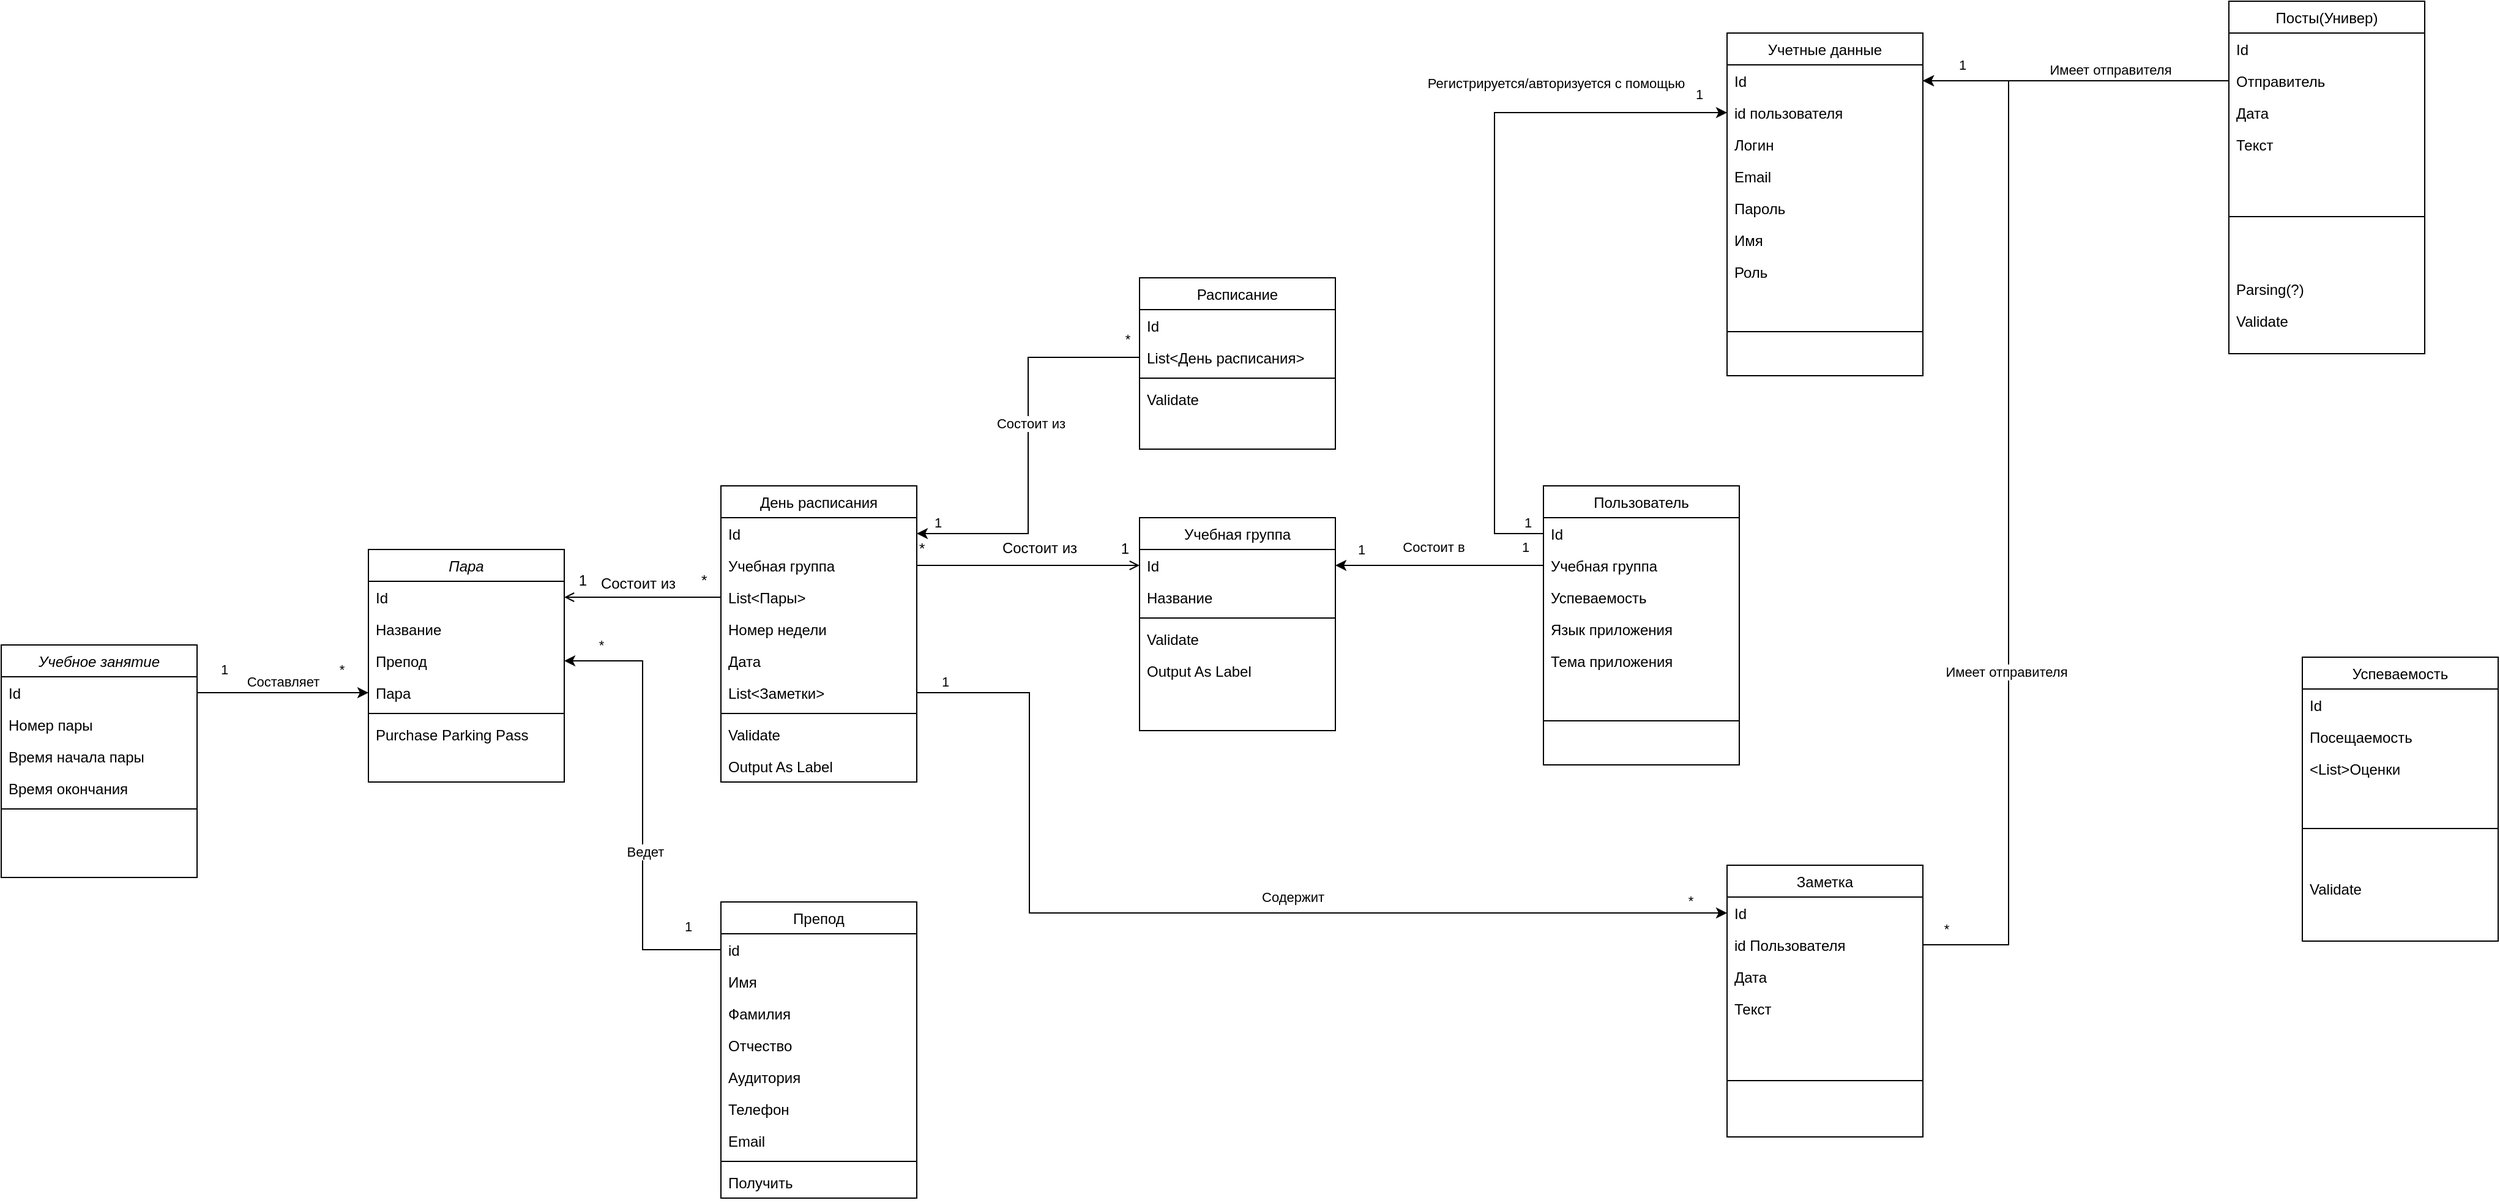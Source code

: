 <mxfile version="16.5.1" type="device"><diagram id="C5RBs43oDa-KdzZeNtuy" name="Page-1"><mxGraphModel dx="2782" dy="2187" grid="1" gridSize="10" guides="1" tooltips="1" connect="1" arrows="1" fold="1" page="1" pageScale="1" pageWidth="827" pageHeight="1169" math="0" shadow="0"><root><mxCell id="WIyWlLk6GJQsqaUBKTNV-0"/><mxCell id="WIyWlLk6GJQsqaUBKTNV-1" parent="WIyWlLk6GJQsqaUBKTNV-0"/><mxCell id="zkfFHV4jXpPFQw0GAbJ--0" value="Пара" style="swimlane;fontStyle=2;align=center;verticalAlign=top;childLayout=stackLayout;horizontal=1;startSize=26;horizontalStack=0;resizeParent=1;resizeLast=0;collapsible=1;marginBottom=0;rounded=0;shadow=0;strokeWidth=1;" parent="WIyWlLk6GJQsqaUBKTNV-1" vertex="1"><mxGeometry x="220" y="172" width="160" height="190" as="geometry"><mxRectangle x="230" y="140" width="160" height="26" as="alternateBounds"/></mxGeometry></mxCell><mxCell id="zkfFHV4jXpPFQw0GAbJ--1" value="Id" style="text;align=left;verticalAlign=top;spacingLeft=4;spacingRight=4;overflow=hidden;rotatable=0;points=[[0,0.5],[1,0.5]];portConstraint=eastwest;" parent="zkfFHV4jXpPFQw0GAbJ--0" vertex="1"><mxGeometry y="26" width="160" height="26" as="geometry"/></mxCell><mxCell id="zkfFHV4jXpPFQw0GAbJ--2" value="Название" style="text;align=left;verticalAlign=top;spacingLeft=4;spacingRight=4;overflow=hidden;rotatable=0;points=[[0,0.5],[1,0.5]];portConstraint=eastwest;rounded=0;shadow=0;html=0;" parent="zkfFHV4jXpPFQw0GAbJ--0" vertex="1"><mxGeometry y="52" width="160" height="26" as="geometry"/></mxCell><mxCell id="zkfFHV4jXpPFQw0GAbJ--3" value="Препод" style="text;align=left;verticalAlign=top;spacingLeft=4;spacingRight=4;overflow=hidden;rotatable=0;points=[[0,0.5],[1,0.5]];portConstraint=eastwest;rounded=0;shadow=0;html=0;" parent="zkfFHV4jXpPFQw0GAbJ--0" vertex="1"><mxGeometry y="78" width="160" height="26" as="geometry"/></mxCell><mxCell id="HMLo1GvduJwZ5FyDt5R9-80" value="Пара" style="text;align=left;verticalAlign=top;spacingLeft=4;spacingRight=4;overflow=hidden;rotatable=0;points=[[0,0.5],[1,0.5]];portConstraint=eastwest;" vertex="1" parent="zkfFHV4jXpPFQw0GAbJ--0"><mxGeometry y="104" width="160" height="26" as="geometry"/></mxCell><mxCell id="zkfFHV4jXpPFQw0GAbJ--4" value="" style="line;html=1;strokeWidth=1;align=left;verticalAlign=middle;spacingTop=-1;spacingLeft=3;spacingRight=3;rotatable=0;labelPosition=right;points=[];portConstraint=eastwest;" parent="zkfFHV4jXpPFQw0GAbJ--0" vertex="1"><mxGeometry y="130" width="160" height="8" as="geometry"/></mxCell><mxCell id="zkfFHV4jXpPFQw0GAbJ--5" value="Purchase Parking Pass" style="text;align=left;verticalAlign=top;spacingLeft=4;spacingRight=4;overflow=hidden;rotatable=0;points=[[0,0.5],[1,0.5]];portConstraint=eastwest;" parent="zkfFHV4jXpPFQw0GAbJ--0" vertex="1"><mxGeometry y="138" width="160" height="26" as="geometry"/></mxCell><mxCell id="zkfFHV4jXpPFQw0GAbJ--13" value="Препод" style="swimlane;fontStyle=0;align=center;verticalAlign=top;childLayout=stackLayout;horizontal=1;startSize=26;horizontalStack=0;resizeParent=1;resizeLast=0;collapsible=1;marginBottom=0;rounded=0;shadow=0;strokeWidth=1;" parent="WIyWlLk6GJQsqaUBKTNV-1" vertex="1"><mxGeometry x="508" y="460" width="160" height="242" as="geometry"><mxRectangle x="340" y="380" width="170" height="26" as="alternateBounds"/></mxGeometry></mxCell><mxCell id="zkfFHV4jXpPFQw0GAbJ--14" value="id" style="text;align=left;verticalAlign=top;spacingLeft=4;spacingRight=4;overflow=hidden;rotatable=0;points=[[0,0.5],[1,0.5]];portConstraint=eastwest;" parent="zkfFHV4jXpPFQw0GAbJ--13" vertex="1"><mxGeometry y="26" width="160" height="26" as="geometry"/></mxCell><mxCell id="HMLo1GvduJwZ5FyDt5R9-19" value="Имя" style="text;align=left;verticalAlign=top;spacingLeft=4;spacingRight=4;overflow=hidden;rotatable=0;points=[[0,0.5],[1,0.5]];portConstraint=eastwest;" vertex="1" parent="zkfFHV4jXpPFQw0GAbJ--13"><mxGeometry y="52" width="160" height="26" as="geometry"/></mxCell><mxCell id="HMLo1GvduJwZ5FyDt5R9-20" value="Фамилия" style="text;align=left;verticalAlign=top;spacingLeft=4;spacingRight=4;overflow=hidden;rotatable=0;points=[[0,0.5],[1,0.5]];portConstraint=eastwest;" vertex="1" parent="zkfFHV4jXpPFQw0GAbJ--13"><mxGeometry y="78" width="160" height="26" as="geometry"/></mxCell><mxCell id="HMLo1GvduJwZ5FyDt5R9-21" value="Отчество" style="text;align=left;verticalAlign=top;spacingLeft=4;spacingRight=4;overflow=hidden;rotatable=0;points=[[0,0.5],[1,0.5]];portConstraint=eastwest;" vertex="1" parent="zkfFHV4jXpPFQw0GAbJ--13"><mxGeometry y="104" width="160" height="26" as="geometry"/></mxCell><mxCell id="HMLo1GvduJwZ5FyDt5R9-23" value="Аудитория" style="text;align=left;verticalAlign=top;spacingLeft=4;spacingRight=4;overflow=hidden;rotatable=0;points=[[0,0.5],[1,0.5]];portConstraint=eastwest;" vertex="1" parent="zkfFHV4jXpPFQw0GAbJ--13"><mxGeometry y="130" width="160" height="26" as="geometry"/></mxCell><mxCell id="HMLo1GvduJwZ5FyDt5R9-24" value="Телефон" style="text;align=left;verticalAlign=top;spacingLeft=4;spacingRight=4;overflow=hidden;rotatable=0;points=[[0,0.5],[1,0.5]];portConstraint=eastwest;" vertex="1" parent="zkfFHV4jXpPFQw0GAbJ--13"><mxGeometry y="156" width="160" height="26" as="geometry"/></mxCell><mxCell id="HMLo1GvduJwZ5FyDt5R9-28" value="Email" style="text;align=left;verticalAlign=top;spacingLeft=4;spacingRight=4;overflow=hidden;rotatable=0;points=[[0,0.5],[1,0.5]];portConstraint=eastwest;" vertex="1" parent="zkfFHV4jXpPFQw0GAbJ--13"><mxGeometry y="182" width="160" height="26" as="geometry"/></mxCell><mxCell id="zkfFHV4jXpPFQw0GAbJ--15" value="" style="line;html=1;strokeWidth=1;align=left;verticalAlign=middle;spacingTop=-1;spacingLeft=3;spacingRight=3;rotatable=0;labelPosition=right;points=[];portConstraint=eastwest;" parent="zkfFHV4jXpPFQw0GAbJ--13" vertex="1"><mxGeometry y="208" width="160" height="8" as="geometry"/></mxCell><mxCell id="HMLo1GvduJwZ5FyDt5R9-22" value="Получить" style="text;align=left;verticalAlign=top;spacingLeft=4;spacingRight=4;overflow=hidden;rotatable=0;points=[[0,0.5],[1,0.5]];portConstraint=eastwest;" vertex="1" parent="zkfFHV4jXpPFQw0GAbJ--13"><mxGeometry y="216" width="160" height="26" as="geometry"/></mxCell><mxCell id="zkfFHV4jXpPFQw0GAbJ--17" value="День расписания" style="swimlane;fontStyle=0;align=center;verticalAlign=top;childLayout=stackLayout;horizontal=1;startSize=26;horizontalStack=0;resizeParent=1;resizeLast=0;collapsible=1;marginBottom=0;rounded=0;shadow=0;strokeWidth=1;" parent="WIyWlLk6GJQsqaUBKTNV-1" vertex="1"><mxGeometry x="508" y="120" width="160" height="242" as="geometry"><mxRectangle x="550" y="140" width="160" height="26" as="alternateBounds"/></mxGeometry></mxCell><mxCell id="zkfFHV4jXpPFQw0GAbJ--18" value="Id" style="text;align=left;verticalAlign=top;spacingLeft=4;spacingRight=4;overflow=hidden;rotatable=0;points=[[0,0.5],[1,0.5]];portConstraint=eastwest;" parent="zkfFHV4jXpPFQw0GAbJ--17" vertex="1"><mxGeometry y="26" width="160" height="26" as="geometry"/></mxCell><mxCell id="zkfFHV4jXpPFQw0GAbJ--19" value="Учебная группа" style="text;align=left;verticalAlign=top;spacingLeft=4;spacingRight=4;overflow=hidden;rotatable=0;points=[[0,0.5],[1,0.5]];portConstraint=eastwest;rounded=0;shadow=0;html=0;" parent="zkfFHV4jXpPFQw0GAbJ--17" vertex="1"><mxGeometry y="52" width="160" height="26" as="geometry"/></mxCell><mxCell id="zkfFHV4jXpPFQw0GAbJ--20" value="List&lt;Пары&gt;" style="text;align=left;verticalAlign=top;spacingLeft=4;spacingRight=4;overflow=hidden;rotatable=0;points=[[0,0.5],[1,0.5]];portConstraint=eastwest;rounded=0;shadow=0;html=0;" parent="zkfFHV4jXpPFQw0GAbJ--17" vertex="1"><mxGeometry y="78" width="160" height="26" as="geometry"/></mxCell><mxCell id="LuhwkF0ytFlyWVQwrRC3-18" value="Номер недели" style="text;align=left;verticalAlign=top;spacingLeft=4;spacingRight=4;overflow=hidden;rotatable=0;points=[[0,0.5],[1,0.5]];portConstraint=eastwest;rounded=0;shadow=0;html=0;" parent="zkfFHV4jXpPFQw0GAbJ--17" vertex="1"><mxGeometry y="104" width="160" height="26" as="geometry"/></mxCell><mxCell id="HMLo1GvduJwZ5FyDt5R9-50" value="Дата" style="text;align=left;verticalAlign=top;spacingLeft=4;spacingRight=4;overflow=hidden;rotatable=0;points=[[0,0.5],[1,0.5]];portConstraint=eastwest;" vertex="1" parent="zkfFHV4jXpPFQw0GAbJ--17"><mxGeometry y="130" width="160" height="26" as="geometry"/></mxCell><mxCell id="HMLo1GvduJwZ5FyDt5R9-49" value="List&lt;Заметки&gt;" style="text;align=left;verticalAlign=top;spacingLeft=4;spacingRight=4;overflow=hidden;rotatable=0;points=[[0,0.5],[1,0.5]];portConstraint=eastwest;rounded=0;shadow=0;html=0;" vertex="1" parent="zkfFHV4jXpPFQw0GAbJ--17"><mxGeometry y="156" width="160" height="26" as="geometry"/></mxCell><mxCell id="zkfFHV4jXpPFQw0GAbJ--23" value="" style="line;html=1;strokeWidth=1;align=left;verticalAlign=middle;spacingTop=-1;spacingLeft=3;spacingRight=3;rotatable=0;labelPosition=right;points=[];portConstraint=eastwest;" parent="zkfFHV4jXpPFQw0GAbJ--17" vertex="1"><mxGeometry y="182" width="160" height="8" as="geometry"/></mxCell><mxCell id="zkfFHV4jXpPFQw0GAbJ--24" value="Validate" style="text;align=left;verticalAlign=top;spacingLeft=4;spacingRight=4;overflow=hidden;rotatable=0;points=[[0,0.5],[1,0.5]];portConstraint=eastwest;" parent="zkfFHV4jXpPFQw0GAbJ--17" vertex="1"><mxGeometry y="190" width="160" height="26" as="geometry"/></mxCell><mxCell id="zkfFHV4jXpPFQw0GAbJ--25" value="Output As Label" style="text;align=left;verticalAlign=top;spacingLeft=4;spacingRight=4;overflow=hidden;rotatable=0;points=[[0,0.5],[1,0.5]];portConstraint=eastwest;" parent="zkfFHV4jXpPFQw0GAbJ--17" vertex="1"><mxGeometry y="216" width="160" height="26" as="geometry"/></mxCell><mxCell id="zkfFHV4jXpPFQw0GAbJ--26" value="" style="endArrow=open;shadow=0;strokeWidth=1;rounded=0;endFill=1;edgeStyle=elbowEdgeStyle;elbow=vertical;exitX=0;exitY=0.5;exitDx=0;exitDy=0;entryX=1;entryY=0.5;entryDx=0;entryDy=0;" parent="WIyWlLk6GJQsqaUBKTNV-1" source="zkfFHV4jXpPFQw0GAbJ--20" target="zkfFHV4jXpPFQw0GAbJ--1" edge="1"><mxGeometry x="0.5" y="41" relative="1" as="geometry"><mxPoint x="380" y="192" as="sourcePoint"/><mxPoint x="440" y="300" as="targetPoint"/><mxPoint x="-40" y="32" as="offset"/></mxGeometry></mxCell><mxCell id="zkfFHV4jXpPFQw0GAbJ--27" value="*" style="resizable=0;align=left;verticalAlign=bottom;labelBackgroundColor=none;fontSize=12;" parent="zkfFHV4jXpPFQw0GAbJ--26" connectable="0" vertex="1"><mxGeometry x="-1" relative="1" as="geometry"><mxPoint x="-18" y="-5" as="offset"/></mxGeometry></mxCell><mxCell id="zkfFHV4jXpPFQw0GAbJ--28" value="1" style="resizable=0;align=right;verticalAlign=bottom;labelBackgroundColor=none;fontSize=12;" parent="zkfFHV4jXpPFQw0GAbJ--26" connectable="0" vertex="1"><mxGeometry x="1" relative="1" as="geometry"><mxPoint x="20" y="-5" as="offset"/></mxGeometry></mxCell><mxCell id="zkfFHV4jXpPFQw0GAbJ--29" value="Состоит из" style="text;html=1;resizable=0;points=[];;align=center;verticalAlign=middle;labelBackgroundColor=none;rounded=0;shadow=0;strokeWidth=1;fontSize=12;" parent="zkfFHV4jXpPFQw0GAbJ--26" vertex="1" connectable="0"><mxGeometry x="0.5" y="49" relative="1" as="geometry"><mxPoint x="28" y="-60" as="offset"/></mxGeometry></mxCell><mxCell id="LuhwkF0ytFlyWVQwrRC3-2" value="Учебная группа" style="swimlane;fontStyle=0;align=center;verticalAlign=top;childLayout=stackLayout;horizontal=1;startSize=26;horizontalStack=0;resizeParent=1;resizeLast=0;collapsible=1;marginBottom=0;rounded=0;shadow=0;strokeWidth=1;" parent="WIyWlLk6GJQsqaUBKTNV-1" vertex="1"><mxGeometry x="850" y="146" width="160" height="174" as="geometry"><mxRectangle x="550" y="140" width="160" height="26" as="alternateBounds"/></mxGeometry></mxCell><mxCell id="LuhwkF0ytFlyWVQwrRC3-3" value="Id" style="text;align=left;verticalAlign=top;spacingLeft=4;spacingRight=4;overflow=hidden;rotatable=0;points=[[0,0.5],[1,0.5]];portConstraint=eastwest;" parent="LuhwkF0ytFlyWVQwrRC3-2" vertex="1"><mxGeometry y="26" width="160" height="26" as="geometry"/></mxCell><mxCell id="LuhwkF0ytFlyWVQwrRC3-4" value="Название" style="text;align=left;verticalAlign=top;spacingLeft=4;spacingRight=4;overflow=hidden;rotatable=0;points=[[0,0.5],[1,0.5]];portConstraint=eastwest;rounded=0;shadow=0;html=0;" parent="LuhwkF0ytFlyWVQwrRC3-2" vertex="1"><mxGeometry y="52" width="160" height="26" as="geometry"/></mxCell><mxCell id="LuhwkF0ytFlyWVQwrRC3-8" value="" style="line;html=1;strokeWidth=1;align=left;verticalAlign=middle;spacingTop=-1;spacingLeft=3;spacingRight=3;rotatable=0;labelPosition=right;points=[];portConstraint=eastwest;" parent="LuhwkF0ytFlyWVQwrRC3-2" vertex="1"><mxGeometry y="78" width="160" height="8" as="geometry"/></mxCell><mxCell id="LuhwkF0ytFlyWVQwrRC3-9" value="Validate" style="text;align=left;verticalAlign=top;spacingLeft=4;spacingRight=4;overflow=hidden;rotatable=0;points=[[0,0.5],[1,0.5]];portConstraint=eastwest;" parent="LuhwkF0ytFlyWVQwrRC3-2" vertex="1"><mxGeometry y="86" width="160" height="26" as="geometry"/></mxCell><mxCell id="LuhwkF0ytFlyWVQwrRC3-10" value="Output As Label" style="text;align=left;verticalAlign=top;spacingLeft=4;spacingRight=4;overflow=hidden;rotatable=0;points=[[0,0.5],[1,0.5]];portConstraint=eastwest;" parent="LuhwkF0ytFlyWVQwrRC3-2" vertex="1"><mxGeometry y="112" width="160" height="26" as="geometry"/></mxCell><mxCell id="LuhwkF0ytFlyWVQwrRC3-15" value="Расписание" style="swimlane;fontStyle=0;align=center;verticalAlign=top;childLayout=stackLayout;horizontal=1;startSize=26;horizontalStack=0;resizeParent=1;resizeLast=0;collapsible=1;marginBottom=0;rounded=0;shadow=0;strokeWidth=1;" parent="WIyWlLk6GJQsqaUBKTNV-1" vertex="1"><mxGeometry x="850" y="-50" width="160" height="140" as="geometry"><mxRectangle x="550" y="140" width="160" height="26" as="alternateBounds"/></mxGeometry></mxCell><mxCell id="LuhwkF0ytFlyWVQwrRC3-16" value="Id" style="text;align=left;verticalAlign=top;spacingLeft=4;spacingRight=4;overflow=hidden;rotatable=0;points=[[0,0.5],[1,0.5]];portConstraint=eastwest;" parent="LuhwkF0ytFlyWVQwrRC3-15" vertex="1"><mxGeometry y="26" width="160" height="26" as="geometry"/></mxCell><mxCell id="LuhwkF0ytFlyWVQwrRC3-17" value="List&lt;День расписания&gt;" style="text;align=left;verticalAlign=top;spacingLeft=4;spacingRight=4;overflow=hidden;rotatable=0;points=[[0,0.5],[1,0.5]];portConstraint=eastwest;rounded=0;shadow=0;html=0;" parent="LuhwkF0ytFlyWVQwrRC3-15" vertex="1"><mxGeometry y="52" width="160" height="26" as="geometry"/></mxCell><mxCell id="LuhwkF0ytFlyWVQwrRC3-21" value="" style="line;html=1;strokeWidth=1;align=left;verticalAlign=middle;spacingTop=-1;spacingLeft=3;spacingRight=3;rotatable=0;labelPosition=right;points=[];portConstraint=eastwest;" parent="LuhwkF0ytFlyWVQwrRC3-15" vertex="1"><mxGeometry y="78" width="160" height="8" as="geometry"/></mxCell><mxCell id="LuhwkF0ytFlyWVQwrRC3-22" value="Validate" style="text;align=left;verticalAlign=top;spacingLeft=4;spacingRight=4;overflow=hidden;rotatable=0;points=[[0,0.5],[1,0.5]];portConstraint=eastwest;" parent="LuhwkF0ytFlyWVQwrRC3-15" vertex="1"><mxGeometry y="86" width="160" height="26" as="geometry"/></mxCell><mxCell id="FzBFY5n84k5RlnvZ4wKI-0" value="Пользователь" style="swimlane;fontStyle=0;align=center;verticalAlign=top;childLayout=stackLayout;horizontal=1;startSize=26;horizontalStack=0;resizeParent=1;resizeLast=0;collapsible=1;marginBottom=0;rounded=0;shadow=0;strokeWidth=1;" parent="WIyWlLk6GJQsqaUBKTNV-1" vertex="1"><mxGeometry x="1180" y="120" width="160" height="228" as="geometry"><mxRectangle x="550" y="140" width="160" height="26" as="alternateBounds"/></mxGeometry></mxCell><mxCell id="FzBFY5n84k5RlnvZ4wKI-1" value="Id" style="text;align=left;verticalAlign=top;spacingLeft=4;spacingRight=4;overflow=hidden;rotatable=0;points=[[0,0.5],[1,0.5]];portConstraint=eastwest;" parent="FzBFY5n84k5RlnvZ4wKI-0" vertex="1"><mxGeometry y="26" width="160" height="26" as="geometry"/></mxCell><mxCell id="FzBFY5n84k5RlnvZ4wKI-7" value="Учебная группа&#10;" style="text;align=left;verticalAlign=top;spacingLeft=4;spacingRight=4;overflow=hidden;rotatable=0;points=[[0,0.5],[1,0.5]];portConstraint=eastwest;" parent="FzBFY5n84k5RlnvZ4wKI-0" vertex="1"><mxGeometry y="52" width="160" height="26" as="geometry"/></mxCell><mxCell id="FzBFY5n84k5RlnvZ4wKI-8" value="Успеваемость" style="text;align=left;verticalAlign=top;spacingLeft=4;spacingRight=4;overflow=hidden;rotatable=0;points=[[0,0.5],[1,0.5]];portConstraint=eastwest;" parent="FzBFY5n84k5RlnvZ4wKI-0" vertex="1"><mxGeometry y="78" width="160" height="26" as="geometry"/></mxCell><mxCell id="FzBFY5n84k5RlnvZ4wKI-10" value="Язык приложения" style="text;align=left;verticalAlign=top;spacingLeft=4;spacingRight=4;overflow=hidden;rotatable=0;points=[[0,0.5],[1,0.5]];portConstraint=eastwest;" parent="FzBFY5n84k5RlnvZ4wKI-0" vertex="1"><mxGeometry y="104" width="160" height="26" as="geometry"/></mxCell><mxCell id="HMLo1GvduJwZ5FyDt5R9-18" value="Тема приложения" style="text;align=left;verticalAlign=top;spacingLeft=4;spacingRight=4;overflow=hidden;rotatable=0;points=[[0,0.5],[1,0.5]];portConstraint=eastwest;" vertex="1" parent="FzBFY5n84k5RlnvZ4wKI-0"><mxGeometry y="130" width="160" height="26" as="geometry"/></mxCell><mxCell id="FzBFY5n84k5RlnvZ4wKI-3" value="" style="line;html=1;strokeWidth=1;align=left;verticalAlign=middle;spacingTop=-1;spacingLeft=3;spacingRight=3;rotatable=0;labelPosition=right;points=[];portConstraint=eastwest;" parent="FzBFY5n84k5RlnvZ4wKI-0" vertex="1"><mxGeometry y="156" width="160" height="72" as="geometry"/></mxCell><mxCell id="FzBFY5n84k5RlnvZ4wKI-5" value="" style="resizable=0;align=right;verticalAlign=bottom;labelBackgroundColor=none;fontSize=12;" parent="WIyWlLk6GJQsqaUBKTNV-1" connectable="0" vertex="1"><mxGeometry x="780" y="-80" as="geometry"/></mxCell><mxCell id="FzBFY5n84k5RlnvZ4wKI-15" value="Успеваемость" style="swimlane;fontStyle=0;align=center;verticalAlign=top;childLayout=stackLayout;horizontal=1;startSize=26;horizontalStack=0;resizeParent=1;resizeLast=0;collapsible=1;marginBottom=0;rounded=0;shadow=0;strokeWidth=1;" parent="WIyWlLk6GJQsqaUBKTNV-1" vertex="1"><mxGeometry x="1800" y="260" width="160" height="232" as="geometry"><mxRectangle x="550" y="140" width="160" height="26" as="alternateBounds"/></mxGeometry></mxCell><mxCell id="FzBFY5n84k5RlnvZ4wKI-16" value="Id" style="text;align=left;verticalAlign=top;spacingLeft=4;spacingRight=4;overflow=hidden;rotatable=0;points=[[0,0.5],[1,0.5]];portConstraint=eastwest;" parent="FzBFY5n84k5RlnvZ4wKI-15" vertex="1"><mxGeometry y="26" width="160" height="26" as="geometry"/></mxCell><mxCell id="FzBFY5n84k5RlnvZ4wKI-17" value="Посещаемость" style="text;align=left;verticalAlign=top;spacingLeft=4;spacingRight=4;overflow=hidden;rotatable=0;points=[[0,0.5],[1,0.5]];portConstraint=eastwest;" parent="FzBFY5n84k5RlnvZ4wKI-15" vertex="1"><mxGeometry y="52" width="160" height="26" as="geometry"/></mxCell><mxCell id="FzBFY5n84k5RlnvZ4wKI-19" value="&lt;List&gt;Оценки" style="text;align=left;verticalAlign=top;spacingLeft=4;spacingRight=4;overflow=hidden;rotatable=0;points=[[0,0.5],[1,0.5]];portConstraint=eastwest;" parent="FzBFY5n84k5RlnvZ4wKI-15" vertex="1"><mxGeometry y="78" width="160" height="26" as="geometry"/></mxCell><mxCell id="FzBFY5n84k5RlnvZ4wKI-20" value="" style="line;html=1;strokeWidth=1;align=left;verticalAlign=middle;spacingTop=-1;spacingLeft=3;spacingRight=3;rotatable=0;labelPosition=right;points=[];portConstraint=eastwest;" parent="FzBFY5n84k5RlnvZ4wKI-15" vertex="1"><mxGeometry y="104" width="160" height="72" as="geometry"/></mxCell><mxCell id="FzBFY5n84k5RlnvZ4wKI-21" value="Validate" style="text;align=left;verticalAlign=top;spacingLeft=4;spacingRight=4;overflow=hidden;rotatable=0;points=[[0,0.5],[1,0.5]];portConstraint=eastwest;" parent="FzBFY5n84k5RlnvZ4wKI-15" vertex="1"><mxGeometry y="176" width="160" height="30" as="geometry"/></mxCell><mxCell id="FzBFY5n84k5RlnvZ4wKI-33" value="Посты(Универ)" style="swimlane;fontStyle=0;align=center;verticalAlign=top;childLayout=stackLayout;horizontal=1;startSize=26;horizontalStack=0;resizeParent=1;resizeLast=0;collapsible=1;marginBottom=0;rounded=0;shadow=0;strokeWidth=1;" parent="WIyWlLk6GJQsqaUBKTNV-1" vertex="1"><mxGeometry x="1740" y="-276" width="160" height="288" as="geometry"><mxRectangle x="550" y="140" width="160" height="26" as="alternateBounds"/></mxGeometry></mxCell><mxCell id="FzBFY5n84k5RlnvZ4wKI-34" value="Id" style="text;align=left;verticalAlign=top;spacingLeft=4;spacingRight=4;overflow=hidden;rotatable=0;points=[[0,0.5],[1,0.5]];portConstraint=eastwest;" parent="FzBFY5n84k5RlnvZ4wKI-33" vertex="1"><mxGeometry y="26" width="160" height="26" as="geometry"/></mxCell><mxCell id="HMLo1GvduJwZ5FyDt5R9-46" value="Отправитель" style="text;align=left;verticalAlign=top;spacingLeft=4;spacingRight=4;overflow=hidden;rotatable=0;points=[[0,0.5],[1,0.5]];portConstraint=eastwest;" vertex="1" parent="FzBFY5n84k5RlnvZ4wKI-33"><mxGeometry y="52" width="160" height="26" as="geometry"/></mxCell><mxCell id="HMLo1GvduJwZ5FyDt5R9-47" value="Дата" style="text;align=left;verticalAlign=top;spacingLeft=4;spacingRight=4;overflow=hidden;rotatable=0;points=[[0,0.5],[1,0.5]];portConstraint=eastwest;" vertex="1" parent="FzBFY5n84k5RlnvZ4wKI-33"><mxGeometry y="78" width="160" height="26" as="geometry"/></mxCell><mxCell id="HMLo1GvduJwZ5FyDt5R9-48" value="Текст" style="text;align=left;verticalAlign=top;spacingLeft=4;spacingRight=4;overflow=hidden;rotatable=0;points=[[0,0.5],[1,0.5]];portConstraint=eastwest;" vertex="1" parent="FzBFY5n84k5RlnvZ4wKI-33"><mxGeometry y="104" width="160" height="26" as="geometry"/></mxCell><mxCell id="FzBFY5n84k5RlnvZ4wKI-36" value="" style="line;html=1;strokeWidth=1;align=left;verticalAlign=middle;spacingTop=-1;spacingLeft=3;spacingRight=3;rotatable=0;labelPosition=right;points=[];portConstraint=eastwest;" parent="FzBFY5n84k5RlnvZ4wKI-33" vertex="1"><mxGeometry y="130" width="160" height="92" as="geometry"/></mxCell><mxCell id="FzBFY5n84k5RlnvZ4wKI-41" value="Parsing(?)" style="text;align=left;verticalAlign=top;spacingLeft=4;spacingRight=4;overflow=hidden;rotatable=0;points=[[0,0.5],[1,0.5]];portConstraint=eastwest;" parent="FzBFY5n84k5RlnvZ4wKI-33" vertex="1"><mxGeometry y="222" width="160" height="26" as="geometry"/></mxCell><mxCell id="FzBFY5n84k5RlnvZ4wKI-37" value="Validate" style="text;align=left;verticalAlign=top;spacingLeft=4;spacingRight=4;overflow=hidden;rotatable=0;points=[[0,0.5],[1,0.5]];portConstraint=eastwest;" parent="FzBFY5n84k5RlnvZ4wKI-33" vertex="1"><mxGeometry y="248" width="160" height="26" as="geometry"/></mxCell><mxCell id="HMLo1GvduJwZ5FyDt5R9-0" value="" style="endArrow=open;shadow=0;strokeWidth=1;rounded=0;endFill=1;edgeStyle=elbowEdgeStyle;elbow=vertical;exitX=1;exitY=0.5;exitDx=0;exitDy=0;entryX=0;entryY=0.5;entryDx=0;entryDy=0;" edge="1" parent="WIyWlLk6GJQsqaUBKTNV-1" source="zkfFHV4jXpPFQw0GAbJ--19" target="LuhwkF0ytFlyWVQwrRC3-3"><mxGeometry x="0.5" y="41" relative="1" as="geometry"><mxPoint x="858.0" y="410.1" as="sourcePoint"/><mxPoint x="730" y="410.1" as="targetPoint"/><mxPoint x="-40" y="32" as="offset"/></mxGeometry></mxCell><mxCell id="HMLo1GvduJwZ5FyDt5R9-1" value="*" style="resizable=0;align=left;verticalAlign=bottom;labelBackgroundColor=none;fontSize=12;" connectable="0" vertex="1" parent="HMLo1GvduJwZ5FyDt5R9-0"><mxGeometry x="-1" relative="1" as="geometry"><mxPoint y="-5" as="offset"/></mxGeometry></mxCell><mxCell id="HMLo1GvduJwZ5FyDt5R9-2" value="1" style="resizable=0;align=right;verticalAlign=bottom;labelBackgroundColor=none;fontSize=12;" connectable="0" vertex="1" parent="HMLo1GvduJwZ5FyDt5R9-0"><mxGeometry x="1" relative="1" as="geometry"><mxPoint x="-7" y="-5" as="offset"/></mxGeometry></mxCell><mxCell id="HMLo1GvduJwZ5FyDt5R9-3" value="Состоит из" style="text;html=1;resizable=0;points=[];;align=center;verticalAlign=middle;labelBackgroundColor=none;rounded=0;shadow=0;strokeWidth=1;fontSize=12;" vertex="1" connectable="0" parent="HMLo1GvduJwZ5FyDt5R9-0"><mxGeometry x="0.5" y="49" relative="1" as="geometry"><mxPoint x="-37" y="35" as="offset"/></mxGeometry></mxCell><mxCell id="HMLo1GvduJwZ5FyDt5R9-10" style="edgeStyle=orthogonalEdgeStyle;rounded=0;orthogonalLoop=1;jettySize=auto;html=1;exitX=0;exitY=0.5;exitDx=0;exitDy=0;entryX=1;entryY=0.5;entryDx=0;entryDy=0;" edge="1" parent="WIyWlLk6GJQsqaUBKTNV-1" source="LuhwkF0ytFlyWVQwrRC3-17" target="zkfFHV4jXpPFQw0GAbJ--18"><mxGeometry relative="1" as="geometry"/></mxCell><mxCell id="HMLo1GvduJwZ5FyDt5R9-11" value="Состоит из" style="edgeLabel;html=1;align=center;verticalAlign=middle;resizable=0;points=[];" vertex="1" connectable="0" parent="HMLo1GvduJwZ5FyDt5R9-10"><mxGeometry x="-0.114" y="2" relative="1" as="geometry"><mxPoint as="offset"/></mxGeometry></mxCell><mxCell id="HMLo1GvduJwZ5FyDt5R9-12" value="1" style="edgeLabel;html=1;align=center;verticalAlign=middle;resizable=0;points=[];" vertex="1" connectable="0" parent="HMLo1GvduJwZ5FyDt5R9-10"><mxGeometry x="0.895" y="1" relative="1" as="geometry"><mxPoint y="-10" as="offset"/></mxGeometry></mxCell><mxCell id="HMLo1GvduJwZ5FyDt5R9-13" value="*" style="edgeLabel;html=1;align=center;verticalAlign=middle;resizable=0;points=[];" vertex="1" connectable="0" parent="HMLo1GvduJwZ5FyDt5R9-10"><mxGeometry x="-0.881" relative="1" as="geometry"><mxPoint x="9" y="-15" as="offset"/></mxGeometry></mxCell><mxCell id="HMLo1GvduJwZ5FyDt5R9-14" style="edgeStyle=orthogonalEdgeStyle;rounded=0;orthogonalLoop=1;jettySize=auto;html=1;exitX=0;exitY=0.5;exitDx=0;exitDy=0;entryX=1;entryY=0.5;entryDx=0;entryDy=0;" edge="1" parent="WIyWlLk6GJQsqaUBKTNV-1" source="FzBFY5n84k5RlnvZ4wKI-7" target="LuhwkF0ytFlyWVQwrRC3-3"><mxGeometry relative="1" as="geometry"/></mxCell><mxCell id="HMLo1GvduJwZ5FyDt5R9-15" value="1" style="edgeLabel;html=1;align=center;verticalAlign=middle;resizable=0;points=[];" vertex="1" connectable="0" parent="HMLo1GvduJwZ5FyDt5R9-14"><mxGeometry x="0.866" y="2" relative="1" as="geometry"><mxPoint x="9" y="-15" as="offset"/></mxGeometry></mxCell><mxCell id="HMLo1GvduJwZ5FyDt5R9-16" value="1" style="edgeLabel;html=1;align=center;verticalAlign=middle;resizable=0;points=[];" vertex="1" connectable="0" parent="HMLo1GvduJwZ5FyDt5R9-14"><mxGeometry x="-0.816" y="-2" relative="1" as="geometry"><mxPoint y="-13" as="offset"/></mxGeometry></mxCell><mxCell id="HMLo1GvduJwZ5FyDt5R9-17" value="Состоит в" style="edgeLabel;html=1;align=center;verticalAlign=middle;resizable=0;points=[];" vertex="1" connectable="0" parent="HMLo1GvduJwZ5FyDt5R9-14"><mxGeometry x="-0.094" y="1" relative="1" as="geometry"><mxPoint x="-13" y="-16" as="offset"/></mxGeometry></mxCell><mxCell id="HMLo1GvduJwZ5FyDt5R9-29" value="Учетные данные" style="swimlane;fontStyle=0;align=center;verticalAlign=top;childLayout=stackLayout;horizontal=1;startSize=26;horizontalStack=0;resizeParent=1;resizeLast=0;collapsible=1;marginBottom=0;rounded=0;shadow=0;strokeWidth=1;" vertex="1" parent="WIyWlLk6GJQsqaUBKTNV-1"><mxGeometry x="1330" y="-250" width="160" height="280" as="geometry"><mxRectangle x="550" y="140" width="160" height="26" as="alternateBounds"/></mxGeometry></mxCell><mxCell id="HMLo1GvduJwZ5FyDt5R9-30" value="Id" style="text;align=left;verticalAlign=top;spacingLeft=4;spacingRight=4;overflow=hidden;rotatable=0;points=[[0,0.5],[1,0.5]];portConstraint=eastwest;" vertex="1" parent="HMLo1GvduJwZ5FyDt5R9-29"><mxGeometry y="26" width="160" height="26" as="geometry"/></mxCell><mxCell id="HMLo1GvduJwZ5FyDt5R9-31" value="id пользователя" style="text;align=left;verticalAlign=top;spacingLeft=4;spacingRight=4;overflow=hidden;rotatable=0;points=[[0,0.5],[1,0.5]];portConstraint=eastwest;" vertex="1" parent="HMLo1GvduJwZ5FyDt5R9-29"><mxGeometry y="52" width="160" height="26" as="geometry"/></mxCell><mxCell id="HMLo1GvduJwZ5FyDt5R9-32" value="Логин" style="text;align=left;verticalAlign=top;spacingLeft=4;spacingRight=4;overflow=hidden;rotatable=0;points=[[0,0.5],[1,0.5]];portConstraint=eastwest;" vertex="1" parent="HMLo1GvduJwZ5FyDt5R9-29"><mxGeometry y="78" width="160" height="26" as="geometry"/></mxCell><mxCell id="HMLo1GvduJwZ5FyDt5R9-33" value="Email" style="text;align=left;verticalAlign=top;spacingLeft=4;spacingRight=4;overflow=hidden;rotatable=0;points=[[0,0.5],[1,0.5]];portConstraint=eastwest;" vertex="1" parent="HMLo1GvduJwZ5FyDt5R9-29"><mxGeometry y="104" width="160" height="26" as="geometry"/></mxCell><mxCell id="HMLo1GvduJwZ5FyDt5R9-34" value="Пароль" style="text;align=left;verticalAlign=top;spacingLeft=4;spacingRight=4;overflow=hidden;rotatable=0;points=[[0,0.5],[1,0.5]];portConstraint=eastwest;" vertex="1" parent="HMLo1GvduJwZ5FyDt5R9-29"><mxGeometry y="130" width="160" height="26" as="geometry"/></mxCell><mxCell id="HMLo1GvduJwZ5FyDt5R9-40" value="Имя" style="text;align=left;verticalAlign=top;spacingLeft=4;spacingRight=4;overflow=hidden;rotatable=0;points=[[0,0.5],[1,0.5]];portConstraint=eastwest;" vertex="1" parent="HMLo1GvduJwZ5FyDt5R9-29"><mxGeometry y="156" width="160" height="26" as="geometry"/></mxCell><mxCell id="HMLo1GvduJwZ5FyDt5R9-41" value="Роль" style="text;align=left;verticalAlign=top;spacingLeft=4;spacingRight=4;overflow=hidden;rotatable=0;points=[[0,0.5],[1,0.5]];portConstraint=eastwest;" vertex="1" parent="HMLo1GvduJwZ5FyDt5R9-29"><mxGeometry y="182" width="160" height="26" as="geometry"/></mxCell><mxCell id="HMLo1GvduJwZ5FyDt5R9-35" value="" style="line;html=1;strokeWidth=1;align=left;verticalAlign=middle;spacingTop=-1;spacingLeft=3;spacingRight=3;rotatable=0;labelPosition=right;points=[];portConstraint=eastwest;" vertex="1" parent="HMLo1GvduJwZ5FyDt5R9-29"><mxGeometry y="208" width="160" height="72" as="geometry"/></mxCell><mxCell id="HMLo1GvduJwZ5FyDt5R9-36" style="edgeStyle=orthogonalEdgeStyle;rounded=0;orthogonalLoop=1;jettySize=auto;html=1;exitX=0;exitY=0.5;exitDx=0;exitDy=0;entryX=0;entryY=0.5;entryDx=0;entryDy=0;" edge="1" parent="WIyWlLk6GJQsqaUBKTNV-1" source="FzBFY5n84k5RlnvZ4wKI-1" target="HMLo1GvduJwZ5FyDt5R9-31"><mxGeometry relative="1" as="geometry"><Array as="points"><mxPoint x="1140" y="159"/><mxPoint x="1140" y="-185"/></Array></mxGeometry></mxCell><mxCell id="HMLo1GvduJwZ5FyDt5R9-37" value="Регистрируется/авторизуется с помощью" style="edgeLabel;html=1;align=center;verticalAlign=middle;resizable=0;points=[];" vertex="1" connectable="0" parent="HMLo1GvduJwZ5FyDt5R9-36"><mxGeometry x="-0.095" y="-1" relative="1" as="geometry"><mxPoint x="49" y="-149" as="offset"/></mxGeometry></mxCell><mxCell id="HMLo1GvduJwZ5FyDt5R9-38" value="1" style="edgeLabel;html=1;align=center;verticalAlign=middle;resizable=0;points=[];" vertex="1" connectable="0" parent="HMLo1GvduJwZ5FyDt5R9-36"><mxGeometry x="-0.954" y="2" relative="1" as="geometry"><mxPoint y="-11" as="offset"/></mxGeometry></mxCell><mxCell id="HMLo1GvduJwZ5FyDt5R9-39" value="1" style="edgeLabel;html=1;align=center;verticalAlign=middle;resizable=0;points=[];" vertex="1" connectable="0" parent="HMLo1GvduJwZ5FyDt5R9-36"><mxGeometry x="0.931" y="1" relative="1" as="geometry"><mxPoint x="-3" y="-14" as="offset"/></mxGeometry></mxCell><mxCell id="HMLo1GvduJwZ5FyDt5R9-42" style="edgeStyle=orthogonalEdgeStyle;rounded=0;orthogonalLoop=1;jettySize=auto;html=1;entryX=1;entryY=0.5;entryDx=0;entryDy=0;exitX=0;exitY=0.5;exitDx=0;exitDy=0;" edge="1" parent="WIyWlLk6GJQsqaUBKTNV-1" source="HMLo1GvduJwZ5FyDt5R9-46" target="HMLo1GvduJwZ5FyDt5R9-30"><mxGeometry relative="1" as="geometry"><mxPoint x="1610" y="-211" as="sourcePoint"/></mxGeometry></mxCell><mxCell id="HMLo1GvduJwZ5FyDt5R9-43" value="1" style="edgeLabel;html=1;align=center;verticalAlign=middle;resizable=0;points=[];" vertex="1" connectable="0" parent="HMLo1GvduJwZ5FyDt5R9-42"><mxGeometry x="0.743" y="-2" relative="1" as="geometry"><mxPoint y="-11" as="offset"/></mxGeometry></mxCell><mxCell id="HMLo1GvduJwZ5FyDt5R9-67" value="Имеет отправителя" style="edgeLabel;html=1;align=center;verticalAlign=middle;resizable=0;points=[];" vertex="1" connectable="0" parent="HMLo1GvduJwZ5FyDt5R9-42"><mxGeometry x="-0.221" y="-2" relative="1" as="geometry"><mxPoint y="-7" as="offset"/></mxGeometry></mxCell><mxCell id="HMLo1GvduJwZ5FyDt5R9-51" value="Заметка" style="swimlane;fontStyle=0;align=center;verticalAlign=top;childLayout=stackLayout;horizontal=1;startSize=26;horizontalStack=0;resizeParent=1;resizeLast=0;collapsible=1;marginBottom=0;rounded=0;shadow=0;strokeWidth=1;" vertex="1" parent="WIyWlLk6GJQsqaUBKTNV-1"><mxGeometry x="1330" y="430" width="160" height="222" as="geometry"><mxRectangle x="550" y="140" width="160" height="26" as="alternateBounds"/></mxGeometry></mxCell><mxCell id="HMLo1GvduJwZ5FyDt5R9-52" value="Id" style="text;align=left;verticalAlign=top;spacingLeft=4;spacingRight=4;overflow=hidden;rotatable=0;points=[[0,0.5],[1,0.5]];portConstraint=eastwest;" vertex="1" parent="HMLo1GvduJwZ5FyDt5R9-51"><mxGeometry y="26" width="160" height="26" as="geometry"/></mxCell><mxCell id="HMLo1GvduJwZ5FyDt5R9-53" value="id Пользователя" style="text;align=left;verticalAlign=top;spacingLeft=4;spacingRight=4;overflow=hidden;rotatable=0;points=[[0,0.5],[1,0.5]];portConstraint=eastwest;" vertex="1" parent="HMLo1GvduJwZ5FyDt5R9-51"><mxGeometry y="52" width="160" height="26" as="geometry"/></mxCell><mxCell id="HMLo1GvduJwZ5FyDt5R9-54" value="Дата" style="text;align=left;verticalAlign=top;spacingLeft=4;spacingRight=4;overflow=hidden;rotatable=0;points=[[0,0.5],[1,0.5]];portConstraint=eastwest;" vertex="1" parent="HMLo1GvduJwZ5FyDt5R9-51"><mxGeometry y="78" width="160" height="26" as="geometry"/></mxCell><mxCell id="HMLo1GvduJwZ5FyDt5R9-55" value="Текст" style="text;align=left;verticalAlign=top;spacingLeft=4;spacingRight=4;overflow=hidden;rotatable=0;points=[[0,0.5],[1,0.5]];portConstraint=eastwest;" vertex="1" parent="HMLo1GvduJwZ5FyDt5R9-51"><mxGeometry y="104" width="160" height="26" as="geometry"/></mxCell><mxCell id="HMLo1GvduJwZ5FyDt5R9-56" value="" style="line;html=1;strokeWidth=1;align=left;verticalAlign=middle;spacingTop=-1;spacingLeft=3;spacingRight=3;rotatable=0;labelPosition=right;points=[];portConstraint=eastwest;" vertex="1" parent="HMLo1GvduJwZ5FyDt5R9-51"><mxGeometry y="130" width="160" height="92" as="geometry"/></mxCell><mxCell id="HMLo1GvduJwZ5FyDt5R9-59" style="edgeStyle=orthogonalEdgeStyle;rounded=0;orthogonalLoop=1;jettySize=auto;html=1;exitX=1;exitY=0.5;exitDx=0;exitDy=0;entryX=1;entryY=0.5;entryDx=0;entryDy=0;" edge="1" parent="WIyWlLk6GJQsqaUBKTNV-1" source="HMLo1GvduJwZ5FyDt5R9-53" target="HMLo1GvduJwZ5FyDt5R9-30"><mxGeometry relative="1" as="geometry"><Array as="points"><mxPoint x="1560" y="495"/><mxPoint x="1560" y="-211"/></Array></mxGeometry></mxCell><mxCell id="HMLo1GvduJwZ5FyDt5R9-60" value="*" style="edgeLabel;html=1;align=center;verticalAlign=middle;resizable=0;points=[];" vertex="1" connectable="0" parent="HMLo1GvduJwZ5FyDt5R9-59"><mxGeometry x="-0.851" relative="1" as="geometry"><mxPoint x="-44" y="-13" as="offset"/></mxGeometry></mxCell><mxCell id="HMLo1GvduJwZ5FyDt5R9-66" value="Имеет отправителя" style="edgeLabel;html=1;align=center;verticalAlign=middle;resizable=0;points=[];" vertex="1" connectable="0" parent="HMLo1GvduJwZ5FyDt5R9-59"><mxGeometry x="-0.304" y="2" relative="1" as="geometry"><mxPoint y="1" as="offset"/></mxGeometry></mxCell><mxCell id="HMLo1GvduJwZ5FyDt5R9-61" style="edgeStyle=orthogonalEdgeStyle;rounded=0;orthogonalLoop=1;jettySize=auto;html=1;exitX=1;exitY=0.5;exitDx=0;exitDy=0;entryX=0;entryY=0.5;entryDx=0;entryDy=0;" edge="1" parent="WIyWlLk6GJQsqaUBKTNV-1" source="HMLo1GvduJwZ5FyDt5R9-49" target="HMLo1GvduJwZ5FyDt5R9-52"><mxGeometry relative="1" as="geometry"><Array as="points"><mxPoint x="760" y="289"/><mxPoint x="760" y="469"/></Array></mxGeometry></mxCell><mxCell id="HMLo1GvduJwZ5FyDt5R9-63" value="Содержит" style="edgeLabel;html=1;align=center;verticalAlign=middle;resizable=0;points=[];" vertex="1" connectable="0" parent="HMLo1GvduJwZ5FyDt5R9-61"><mxGeometry x="0.139" y="-2" relative="1" as="geometry"><mxPoint x="7" y="-15" as="offset"/></mxGeometry></mxCell><mxCell id="HMLo1GvduJwZ5FyDt5R9-64" value="1" style="edgeLabel;html=1;align=center;verticalAlign=middle;resizable=0;points=[];" vertex="1" connectable="0" parent="HMLo1GvduJwZ5FyDt5R9-61"><mxGeometry x="-0.949" y="1" relative="1" as="geometry"><mxPoint x="1" y="-8" as="offset"/></mxGeometry></mxCell><mxCell id="HMLo1GvduJwZ5FyDt5R9-65" value="*" style="edgeLabel;html=1;align=center;verticalAlign=middle;resizable=0;points=[];" vertex="1" connectable="0" parent="HMLo1GvduJwZ5FyDt5R9-61"><mxGeometry x="0.928" y="2" relative="1" as="geometry"><mxPoint y="-8" as="offset"/></mxGeometry></mxCell><mxCell id="HMLo1GvduJwZ5FyDt5R9-68" style="edgeStyle=orthogonalEdgeStyle;rounded=0;orthogonalLoop=1;jettySize=auto;html=1;exitX=0;exitY=0.5;exitDx=0;exitDy=0;entryX=1;entryY=0.5;entryDx=0;entryDy=0;" edge="1" parent="WIyWlLk6GJQsqaUBKTNV-1" source="zkfFHV4jXpPFQw0GAbJ--14" target="zkfFHV4jXpPFQw0GAbJ--3"><mxGeometry relative="1" as="geometry"/></mxCell><mxCell id="HMLo1GvduJwZ5FyDt5R9-69" value="Ведет" style="edgeLabel;html=1;align=center;verticalAlign=middle;resizable=0;points=[];" vertex="1" connectable="0" parent="HMLo1GvduJwZ5FyDt5R9-68"><mxGeometry x="-0.215" y="-2" relative="1" as="geometry"><mxPoint y="-1" as="offset"/></mxGeometry></mxCell><mxCell id="HMLo1GvduJwZ5FyDt5R9-70" value="*" style="edgeLabel;html=1;align=center;verticalAlign=middle;resizable=0;points=[];" vertex="1" connectable="0" parent="HMLo1GvduJwZ5FyDt5R9-68"><mxGeometry x="0.72" y="2" relative="1" as="geometry"><mxPoint x="-21" y="-15" as="offset"/></mxGeometry></mxCell><mxCell id="HMLo1GvduJwZ5FyDt5R9-71" value="1" style="edgeLabel;html=1;align=center;verticalAlign=middle;resizable=0;points=[];" vertex="1" connectable="0" parent="HMLo1GvduJwZ5FyDt5R9-68"><mxGeometry x="-0.899" y="1" relative="1" as="geometry"><mxPoint x="-9" y="-20" as="offset"/></mxGeometry></mxCell><mxCell id="HMLo1GvduJwZ5FyDt5R9-72" value="Учебное занятие" style="swimlane;fontStyle=2;align=center;verticalAlign=top;childLayout=stackLayout;horizontal=1;startSize=26;horizontalStack=0;resizeParent=1;resizeLast=0;collapsible=1;marginBottom=0;rounded=0;shadow=0;strokeWidth=1;" vertex="1" parent="WIyWlLk6GJQsqaUBKTNV-1"><mxGeometry x="-80" y="250" width="160" height="190" as="geometry"><mxRectangle x="230" y="140" width="160" height="26" as="alternateBounds"/></mxGeometry></mxCell><mxCell id="HMLo1GvduJwZ5FyDt5R9-73" value="Id" style="text;align=left;verticalAlign=top;spacingLeft=4;spacingRight=4;overflow=hidden;rotatable=0;points=[[0,0.5],[1,0.5]];portConstraint=eastwest;" vertex="1" parent="HMLo1GvduJwZ5FyDt5R9-72"><mxGeometry y="26" width="160" height="26" as="geometry"/></mxCell><mxCell id="HMLo1GvduJwZ5FyDt5R9-74" value="Номер пары" style="text;align=left;verticalAlign=top;spacingLeft=4;spacingRight=4;overflow=hidden;rotatable=0;points=[[0,0.5],[1,0.5]];portConstraint=eastwest;rounded=0;shadow=0;html=0;" vertex="1" parent="HMLo1GvduJwZ5FyDt5R9-72"><mxGeometry y="52" width="160" height="26" as="geometry"/></mxCell><mxCell id="LuhwkF0ytFlyWVQwrRC3-0" value="Время начала пары" style="text;align=left;verticalAlign=top;spacingLeft=4;spacingRight=4;overflow=hidden;rotatable=0;points=[[0,0.5],[1,0.5]];portConstraint=eastwest;rounded=0;shadow=0;html=0;" parent="HMLo1GvduJwZ5FyDt5R9-72" vertex="1"><mxGeometry y="78" width="160" height="26" as="geometry"/></mxCell><mxCell id="LuhwkF0ytFlyWVQwrRC3-1" value="Время окончания" style="text;align=left;verticalAlign=top;spacingLeft=4;spacingRight=4;overflow=hidden;rotatable=0;points=[[0,0.5],[1,0.5]];portConstraint=eastwest;rounded=0;shadow=0;html=0;" parent="HMLo1GvduJwZ5FyDt5R9-72" vertex="1"><mxGeometry y="104" width="160" height="26" as="geometry"/></mxCell><mxCell id="HMLo1GvduJwZ5FyDt5R9-78" value="" style="line;html=1;strokeWidth=1;align=left;verticalAlign=middle;spacingTop=-1;spacingLeft=3;spacingRight=3;rotatable=0;labelPosition=right;points=[];portConstraint=eastwest;" vertex="1" parent="HMLo1GvduJwZ5FyDt5R9-72"><mxGeometry y="130" width="160" height="8" as="geometry"/></mxCell><mxCell id="HMLo1GvduJwZ5FyDt5R9-81" style="edgeStyle=orthogonalEdgeStyle;rounded=0;orthogonalLoop=1;jettySize=auto;html=1;exitX=1;exitY=0.5;exitDx=0;exitDy=0;entryX=0;entryY=0.5;entryDx=0;entryDy=0;" edge="1" parent="WIyWlLk6GJQsqaUBKTNV-1" source="HMLo1GvduJwZ5FyDt5R9-73" target="HMLo1GvduJwZ5FyDt5R9-80"><mxGeometry relative="1" as="geometry"/></mxCell><mxCell id="HMLo1GvduJwZ5FyDt5R9-82" value="1" style="edgeLabel;html=1;align=center;verticalAlign=middle;resizable=0;points=[];" vertex="1" connectable="0" parent="HMLo1GvduJwZ5FyDt5R9-81"><mxGeometry x="-0.692" y="1" relative="1" as="geometry"><mxPoint y="-18" as="offset"/></mxGeometry></mxCell><mxCell id="HMLo1GvduJwZ5FyDt5R9-83" value="*" style="edgeLabel;html=1;align=center;verticalAlign=middle;resizable=0;points=[];" vertex="1" connectable="0" parent="HMLo1GvduJwZ5FyDt5R9-81"><mxGeometry x="0.686" relative="1" as="geometry"><mxPoint y="-19" as="offset"/></mxGeometry></mxCell><mxCell id="HMLo1GvduJwZ5FyDt5R9-84" value="Составляет" style="edgeLabel;html=1;align=center;verticalAlign=middle;resizable=0;points=[];" vertex="1" connectable="0" parent="HMLo1GvduJwZ5FyDt5R9-81"><mxGeometry x="-0.256" relative="1" as="geometry"><mxPoint x="18" y="-9" as="offset"/></mxGeometry></mxCell></root></mxGraphModel></diagram></mxfile>